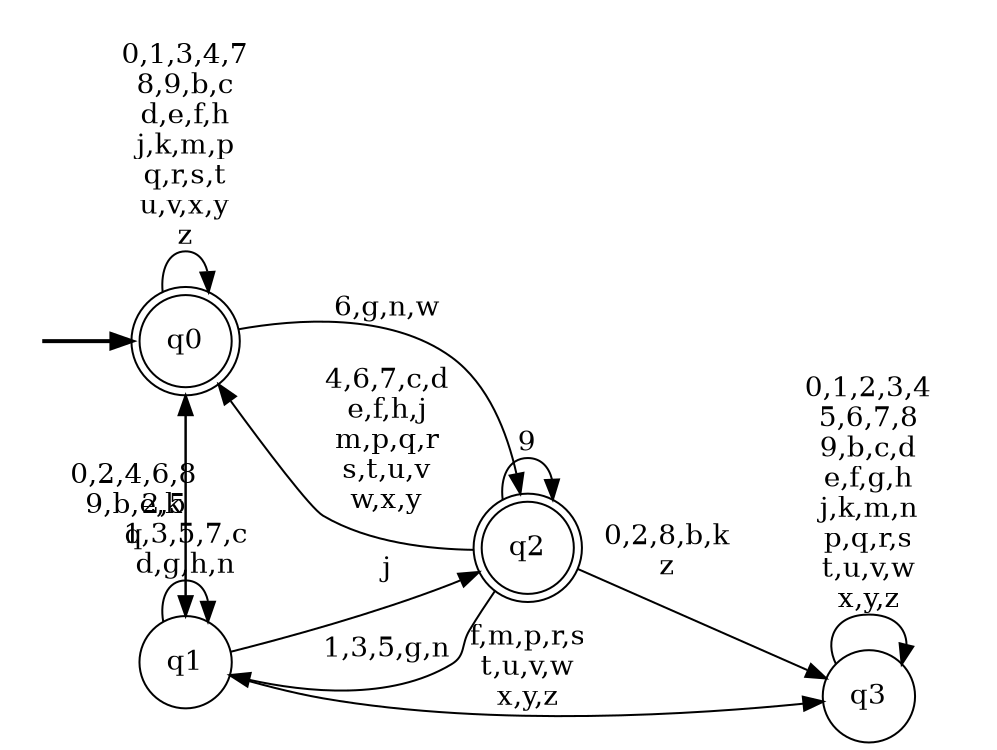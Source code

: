 digraph BlueStar {
__start0 [style = invis, shape = none, label = "", width = 0, height = 0];

rankdir=LR;
size="8,5";

s0 [style="rounded,filled", color="black", fillcolor="white" shape="doublecircle", label="q0"];
s1 [style="filled", color="black", fillcolor="white" shape="circle", label="q1"];
s2 [style="rounded,filled", color="black", fillcolor="white" shape="doublecircle", label="q2"];
s3 [style="filled", color="black", fillcolor="white" shape="circle", label="q3"];
subgraph cluster_main { 
	graph [pad=".75", ranksep="0.15", nodesep="0.15"];
	 style=invis; 
	__start0 -> s0 [penwidth=2];
}
s0 -> s0 [label="0,1,3,4,7\n8,9,b,c\nd,e,f,h\nj,k,m,p\nq,r,s,t\nu,v,x,y\nz"];
s0 -> s1 [label="2,5"];
s0 -> s2 [label="6,g,n,w"];
s1 -> s0 [label="0,2,4,6,8\n9,b,e,k\nq"];
s1 -> s1 [label="1,3,5,7,c\nd,g,h,n"];
s1 -> s2 [label="j"];
s1 -> s3 [label="f,m,p,r,s\nt,u,v,w\nx,y,z"];
s2 -> s0 [label="4,6,7,c,d\ne,f,h,j\nm,p,q,r\ns,t,u,v\nw,x,y"];
s2 -> s1 [label="1,3,5,g,n"];
s2 -> s2 [label="9"];
s2 -> s3 [label="0,2,8,b,k\nz"];
s3 -> s3 [label="0,1,2,3,4\n5,6,7,8\n9,b,c,d\ne,f,g,h\nj,k,m,n\np,q,r,s\nt,u,v,w\nx,y,z"];

}